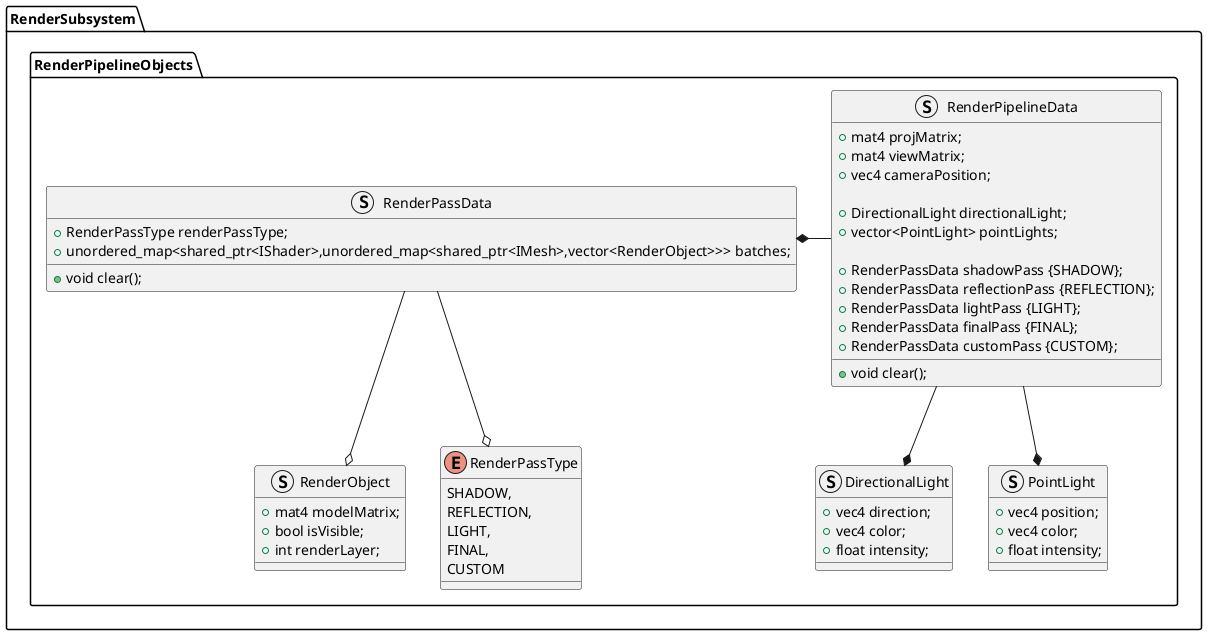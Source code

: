 @startuml
package RenderSubsystem.RenderPipelineObjects {
    struct DirectionalLight 
    {
        +vec4 direction;
        +vec4 color;
        +float intensity;
    }

    struct PointLight
    {
        +vec4 position;
        +vec4 color;
        +float intensity;
    }

    struct RenderObject
    {
        +mat4 modelMatrix;
        +bool isVisible;
        +int renderLayer;
    }    

    enum RenderPassType
    {
        SHADOW,
        REFLECTION,
        LIGHT,
        FINAL,
        CUSTOM
    }

    struct RenderPassData 
    {
        +RenderPassType renderPassType;
        +unordered_map<shared_ptr<IShader>,unordered_map<shared_ptr<IMesh>,vector<RenderObject>>> batches;
        +void clear();
    }

    struct RenderPipelineData
    {
        +mat4 projMatrix;
        +mat4 viewMatrix;
        +vec4 cameraPosition;

        +DirectionalLight directionalLight;
        +vector<PointLight> pointLights; 

        +RenderPassData shadowPass {SHADOW};
        +RenderPassData reflectionPass {REFLECTION};
        +RenderPassData lightPass {LIGHT};
        +RenderPassData finalPass {FINAL};
        +RenderPassData customPass {CUSTOM};

        +void clear();
    }

    RenderPassData --o RenderPassType
    RenderPassData --o RenderObject

    RenderPipelineData --* DirectionalLight
    RenderPipelineData --* PointLight
    RenderPipelineData -left* RenderPassData
}

@enduml